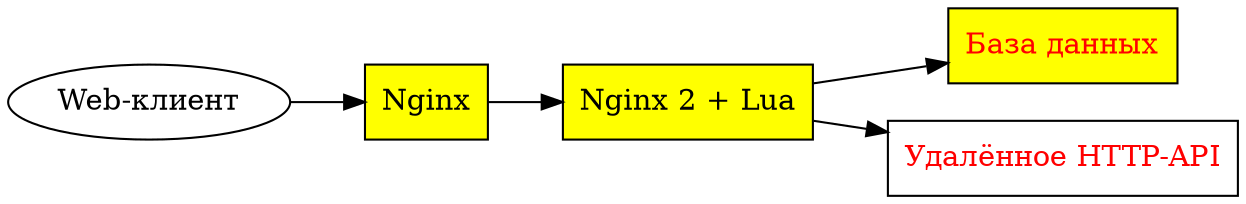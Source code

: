 digraph {
    rankdir=LR;
    WebClient [style=rounded, label="Web-клиент"];
    Nginx [fillcolor=yellow, style=filled, shape=box, label="Nginx"];
    NginxLua [fillcolor=yellow, style=filled, shape=box, label="Nginx 2 + Lua"];
    DB [fillcolor=yellow, fontcolor=red, style=filled, shape=box,
        label="База данных"];
    API [fontcolor=red, shape=box, label="Удалённое HTTP-API"];
    WebClient -> Nginx;
    Nginx -> NginxLua;
    NginxLua -> DB;
    NginxLua -> API;
}

